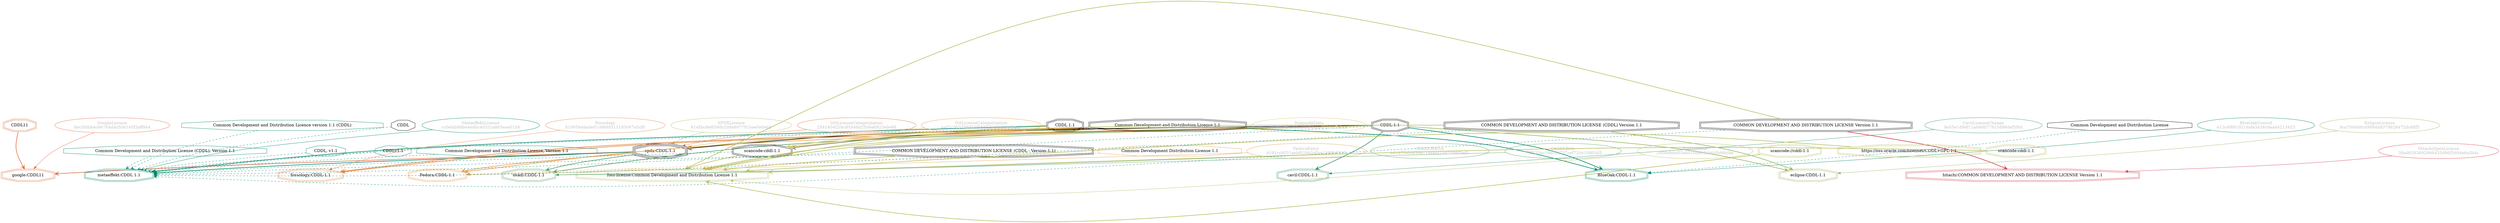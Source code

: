 strict digraph {
    node [shape=box];
    graph [splines=curved];
    1149 [label="SPDXLicense\n6145bc9e859db209a897791bee0e0eb9"
         ,fontcolor=gray
         ,color="#b8bf62"
         ,fillcolor="beige;1"
         ,shape=ellipse];
    1150 [label="spdx:CDDL-1.1"
         ,shape=tripleoctagon];
    1151 [label="CDDL-1.1"
         ,shape=doubleoctagon];
    1152 [label="Common Development and Distribution License 1.1"
         ,shape=doubleoctagon];
    5644 [label="GoogleLicense\nbbc5fdbb4c94704da05b6145f2eff944"
         ,fontcolor=gray
         ,color="#e06f45"
         ,fillcolor="beige;1"
         ,shape=ellipse];
    5645 [label="google:CDDL11"
         ,color="#e06f45"
         ,shape=doubleoctagon];
    5646 [label=CDDL11
         ,color="#e06f45"
         ,shape=doubleoctagon];
    6215 [label="FedoraEntry\nb191cc9531aebf02bb2d0ce1498b8333"
         ,fontcolor=gray
         ,color="#e09d4b"
         ,fillcolor="beige;1"
         ,shape=ellipse];
    6216 [label="Fedora:CDDL-1.1"
         ,color="#e09d4b"
         ,shape=doubleoctagon];
    6217 [label="Common Development Distribution License 1.1"
         ,color="#e09d4b"
         ,shape=octagon];
    9380 [label="Common Development and Distribution License"
         ,shape=octagon];
    9382 [label="BlueOakCouncil\ne12c4f881021dafa3426c9aad4213423"
         ,fontcolor=gray
         ,color="#00876c"
         ,fillcolor="beige;1"
         ,shape=ellipse];
    9383 [label="BlueOak:CDDL-1.1"
         ,color="#00876c"
         ,shape=doubleoctagon];
    9523 [label="OSADLRule\n77ff233ac10e328737cef720410805d5"
         ,fontcolor=gray
         ,color="#58a066"
         ,fillcolor="beige;1"
         ,shape=ellipse];
    9524 [label="osadl:CDDL-1.1"
         ,color="#58a066"
         ,shape=doubleoctagon];
    9836 [label="OSADLMatrix\nb0147f40dd38e118dbf41485398f3ed1"
         ,fontcolor=gray
         ,color="#58a066"
         ,fillcolor="beige;1"
         ,shape=ellipse];
    10097 [label=CDDL
          ,shape=octagon];
    13613 [label="ScancodeData\n83efa9fb6d35af359ddde0703fd7ebcc"
          ,fontcolor=gray
          ,color="#dac767"
          ,fillcolor="beige;1"
          ,shape=ellipse];
    13614 [label="scancode:cddl-1.1"
          ,shape=doubleoctagon];
    13615 [label="CDDL 1.1"
          ,shape=doubleoctagon];
    26838 [label="Fossology\n819056ddade01c68d9311183067a5cf0"
          ,fontcolor=gray
          ,color="#e18745"
          ,fillcolor="beige;1"
          ,shape=ellipse];
    26839 [label="fossology:CDDL-1.1"
          ,color="#e18745"
          ,shape=doubleoctagon];
    28615 [label="OrtLicenseCategorization\n2541404f2f4c85546d2506e6923e0e68"
          ,fontcolor=gray
          ,color="#e06f45"
          ,fillcolor="beige;1"
          ,shape=ellipse];
    35434 [label="OrtLicenseCategorization\naad2c363758933f588629180d1363a97"
          ,fontcolor=gray
          ,color="#e09d4b"
          ,fillcolor="beige;1"
          ,shape=ellipse];
    36642 [label="CavilLicenseChange\n9a55e1d94f12ab60b77925d96def5f4d"
          ,fontcolor=gray
          ,color="#379469"
          ,fillcolor="beige;1"
          ,shape=ellipse];
    36643 [label="cavil:CDDL-1.1"
          ,color="#379469"
          ,shape=doubleoctagon];
    40885 [label="MetaeffektLicense\ncc0efab86be4edbc40332a805eae0154"
          ,fontcolor=gray
          ,color="#00876c"
          ,fillcolor="beige;1"
          ,shape=ellipse];
    40886 [label="metaeffekt:CDDL 1.1"
          ,color="#00876c"
          ,shape=doubleoctagon];
    40887 [label="Common Development and Distribution Licence version 1.1 (CDDL)"
          ,color="#00876c"
          ,shape=octagon];
    40888 [label="COMMON DEVELOPMENT AND DISTRIBUTION LICENSE Version 1.1"
          ,shape=doubleoctagon];
    40889 [label="Common Development and Distribution License, Version 1.1"
          ,color="#00876c"
          ,shape=octagon];
    40890 [label="Common Development and Distribution License (CDDL), Version 1.1"
          ,color="#00876c"
          ,shape=octagon];
    40891 [label="COMMON DEVELOPMENT AND DISTRIBUTION LICENSE (CDDL) Version 1.1"
          ,shape=doubleoctagon];
    40892 [label="COMMON DEVELOPMENT AND DISTRIBUTION LICENSE (CDDL - Version 1.1)"
          ,shape=doubleoctagon];
    40893 [label="CDDL, v1.1"
          ,color="#00876c"
          ,shape=octagon];
    40894 [label="CDDLv1.1"
          ,color="#00876c"
          ,shape=octagon];
    50450 [label="FossLicense\n2958a9dcf03a0516de151bfc5b98cfde"
          ,fontcolor=gray
          ,color="#b8bf62"
          ,fillcolor="beige;1"
          ,shape=ellipse];
    50451 [label="foss-license:Common Development and Distribution License 1.1"
          ,color="#b8bf62"
          ,shape=doubleoctagon];
    50452 [label="scancode://cddl-1.1"
          ,color="#b8bf62"
          ,shape=doubleoctagon];
    50453 [label="https://oss.oracle.com/licenses/CDDL+GPL-1.1"
          ,color="#b8bf62"
          ,shape=doubleoctagon];
    50454 [label="scancode:cddl-1.1"
          ,color="#b8bf62"
          ,shape=doubleoctagon];
    51342 [label="HitachiOpenLicense\n39ad6392692996435d96f5684e6a3b4c"
          ,fontcolor=gray
          ,color="#d43d51"
          ,fillcolor="beige;1"
          ,shape=ellipse];
    51343 [label="hitachi:COMMON DEVELOPMENT AND DISTRIBUTION LICENSE Version 1.1"
          ,color="#d43d51"
          ,shape=doubleoctagon];
    54266 [label="EclipseLicense\n9ca709406cd9994b9379828472dc88f5"
          ,fontcolor=gray
          ,color="#98b561"
          ,fillcolor="beige;1"
          ,shape=ellipse];
    54267 [label="eclipse:CDDL-1.1"
          ,color="#98b561"
          ,shape=doubleoctagon];
    1149 -> 1150 [weight=0.5
                 ,color="#b8bf62"];
    1150 -> 5645 [style=bold
                 ,arrowhead=vee
                 ,weight=0.7
                 ,color="#e06f45"];
    1150 -> 6216 [style=bold
                 ,arrowhead=vee
                 ,weight=0.7
                 ,color="#e09d4b"];
    1150 -> 9524 [style=bold
                 ,arrowhead=vee
                 ,weight=0.7
                 ,color="#58a066"];
    1150 -> 40886 [style=bold
                  ,arrowhead=vee
                  ,weight=0.7
                  ,color="#00876c"];
    1151 -> 1150 [style=bold
                 ,arrowhead=vee
                 ,weight=0.7];
    1151 -> 6216 [style=bold
                 ,arrowhead=vee
                 ,weight=0.7
                 ,color="#e09d4b"];
    1151 -> 6216 [style=bold
                 ,arrowhead=vee
                 ,weight=0.7
                 ,color="#e09d4b"];
    1151 -> 9383 [style=bold
                 ,arrowhead=vee
                 ,weight=0.7
                 ,color="#00876c"];
    1151 -> 9524 [style=bold
                 ,arrowhead=vee
                 ,weight=0.7
                 ,color="#58a066"];
    1151 -> 13614 [style=bold
                  ,arrowhead=vee
                  ,weight=0.7];
    1151 -> 26839 [style=bold
                  ,arrowhead=vee
                  ,weight=0.7
                  ,color="#e18745"];
    1151 -> 36643 [style=bold
                  ,arrowhead=vee
                  ,weight=0.7
                  ,color="#379469"];
    1151 -> 36643 [style=bold
                  ,arrowhead=vee
                  ,weight=0.7
                  ,color="#379469"];
    1151 -> 40886 [style=dashed
                  ,arrowhead=vee
                  ,weight=0.5
                  ,color="#00876c"];
    1151 -> 50451 [style=bold
                  ,arrowhead=vee
                  ,weight=0.7
                  ,color="#b8bf62"];
    1151 -> 54267 [style=bold
                  ,arrowhead=vee
                  ,weight=0.7
                  ,color="#98b561"];
    1152 -> 1150 [style=bold
                 ,arrowhead=vee
                 ,weight=0.7
                 ,color="#b8bf62"];
    1152 -> 9383 [style=bold
                 ,arrowhead=vee
                 ,weight=0.7
                 ,color="#00876c"];
    1152 -> 13614 [style=bold
                  ,arrowhead=vee
                  ,weight=0.7
                  ,color="#dac767"];
    1152 -> 26839 [style=bold
                  ,arrowhead=vee
                  ,weight=0.7
                  ,color="#e18745"];
    1152 -> 40886 [style=dashed
                  ,arrowhead=vee
                  ,weight=0.5
                  ,color="#00876c"];
    1152 -> 50451 [style=bold
                  ,arrowhead=vee
                  ,weight=0.7
                  ,color="#b8bf62"];
    5644 -> 5645 [weight=0.5
                 ,color="#e06f45"];
    5646 -> 5645 [style=bold
                 ,arrowhead=vee
                 ,weight=0.7
                 ,color="#e06f45"];
    6215 -> 6216 [weight=0.5
                 ,color="#e09d4b"];
    6217 -> 6216 [style=dashed
                 ,arrowhead=vee
                 ,weight=0.5
                 ,color="#e09d4b"];
    9380 -> 9383 [style=dashed
                 ,arrowhead=vee
                 ,weight=0.5
                 ,color="#00876c"];
    9382 -> 9383 [weight=0.5
                 ,color="#00876c"];
    9523 -> 9524 [weight=0.5
                 ,color="#58a066"];
    9836 -> 9524 [weight=0.5
                 ,color="#58a066"];
    10097 -> 40886 [style=dashed
                   ,arrowhead=vee
                   ,weight=0.5
                   ,color="#00876c"];
    13613 -> 13614 [weight=0.5
                   ,color="#dac767"];
    13614 -> 40886 [style=dashed
                   ,arrowhead=vee
                   ,weight=0.5
                   ,color="#00876c"];
    13614 -> 50451 [style=bold
                   ,arrowhead=vee
                   ,weight=0.7
                   ,color="#b8bf62"];
    13615 -> 13614 [style=bold
                   ,arrowhead=vee
                   ,weight=0.7
                   ,color="#dac767"];
    13615 -> 40886 [style=bold
                   ,arrowhead=vee
                   ,weight=0.7
                   ,color="#00876c"];
    26838 -> 26839 [weight=0.5
                   ,color="#e18745"];
    28615 -> 1150 [weight=0.5
                  ,color="#e06f45"];
    35434 -> 1150 [weight=0.5
                  ,color="#e09d4b"];
    36642 -> 36643 [weight=0.5
                   ,color="#379469"];
    40885 -> 40886 [weight=0.5
                   ,color="#00876c"];
    40887 -> 40886 [style=dashed
                   ,arrowhead=vee
                   ,weight=0.5
                   ,color="#00876c"];
    40888 -> 40886 [style=dashed
                   ,arrowhead=vee
                   ,weight=0.5
                   ,color="#00876c"];
    40888 -> 50451 [style=bold
                   ,arrowhead=vee
                   ,weight=0.7
                   ,color="#b8bf62"];
    40888 -> 51343 [style=bold
                   ,arrowhead=vee
                   ,weight=0.7
                   ,color="#d43d51"];
    40889 -> 40886 [style=dashed
                   ,arrowhead=vee
                   ,weight=0.5
                   ,color="#00876c"];
    40890 -> 40886 [style=dashed
                   ,arrowhead=vee
                   ,weight=0.5
                   ,color="#00876c"];
    40891 -> 40886 [style=dashed
                   ,arrowhead=vee
                   ,weight=0.5
                   ,color="#00876c"];
    40891 -> 50451 [style=bold
                   ,arrowhead=vee
                   ,weight=0.7
                   ,color="#b8bf62"];
    40891 -> 54267 [style=bold
                   ,arrowhead=vee
                   ,weight=0.7
                   ,color="#98b561"];
    40892 -> 40886 [style=dashed
                   ,arrowhead=vee
                   ,weight=0.5
                   ,color="#00876c"];
    40892 -> 50451 [style=bold
                   ,arrowhead=vee
                   ,weight=0.7
                   ,color="#b8bf62"];
    40893 -> 40886 [style=dashed
                   ,arrowhead=vee
                   ,weight=0.5
                   ,color="#00876c"];
    40894 -> 40886 [style=dashed
                   ,arrowhead=vee
                   ,weight=0.5
                   ,color="#00876c"];
    50450 -> 50451 [weight=0.5
                   ,color="#b8bf62"];
    50452 -> 50451 [style=bold
                   ,arrowhead=vee
                   ,weight=0.7
                   ,color="#b8bf62"];
    50453 -> 50451 [style=bold
                   ,arrowhead=vee
                   ,weight=0.7
                   ,color="#b8bf62"];
    50454 -> 50451 [style=bold
                   ,arrowhead=vee
                   ,weight=0.7
                   ,color="#b8bf62"];
    51342 -> 51343 [weight=0.5
                   ,color="#d43d51"];
    54266 -> 54267 [weight=0.5
                   ,color="#98b561"];
}
